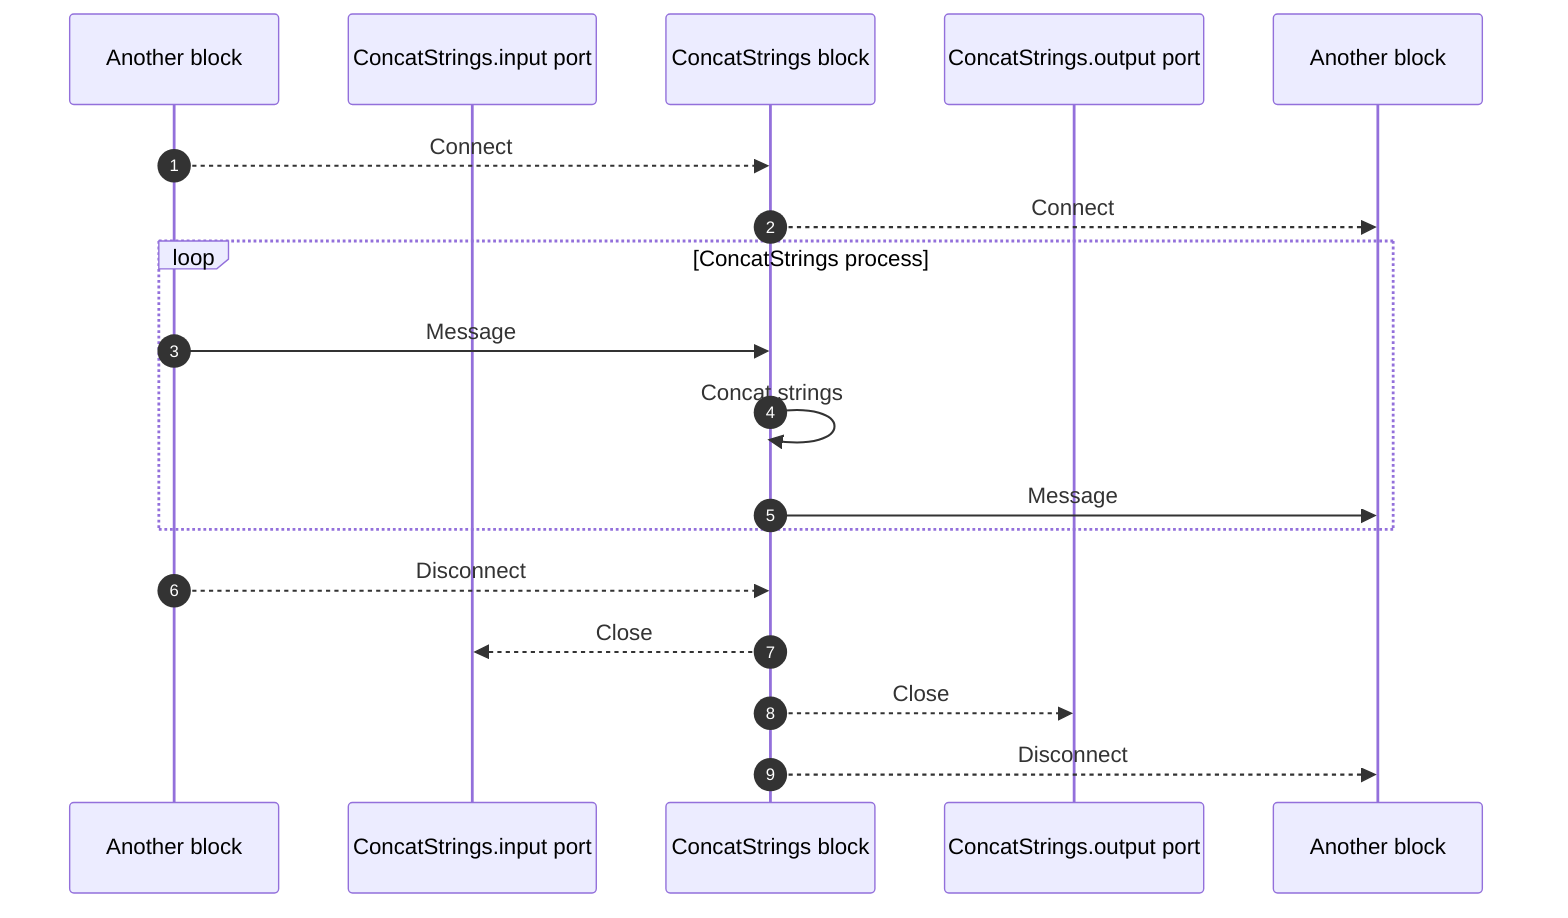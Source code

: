 sequenceDiagram
    autonumber
    participant BlockA as Another block
    participant ConcatStrings.input as ConcatStrings.input port
    participant ConcatStrings as ConcatStrings block
    participant ConcatStrings.output as ConcatStrings.output port
    participant BlockB as Another block

    BlockA-->>ConcatStrings: Connect
    ConcatStrings-->>BlockB: Connect

    loop ConcatStrings process
        BlockA->>ConcatStrings: Message
        ConcatStrings->>ConcatStrings: Concat strings
        ConcatStrings->>BlockB: Message
    end

    BlockA-->>ConcatStrings: Disconnect
    ConcatStrings-->>ConcatStrings.input: Close
    ConcatStrings-->>ConcatStrings.output: Close
    ConcatStrings-->>BlockB: Disconnect